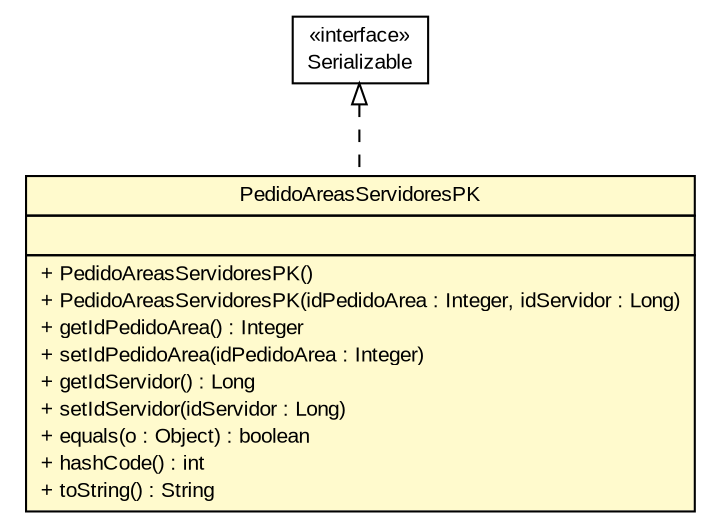 #!/usr/local/bin/dot
#
# Class diagram 
# Generated by UMLGraph version R5_6 (http://www.umlgraph.org/)
#

digraph G {
	edge [fontname="arial",fontsize=10,labelfontname="arial",labelfontsize=10];
	node [fontname="arial",fontsize=10,shape=plaintext];
	nodesep=0.25;
	ranksep=0.5;
	// br.gov.to.sefaz.arr.persistence.entity.PedidoAreasServidoresPK
	c574930 [label=<<table title="br.gov.to.sefaz.arr.persistence.entity.PedidoAreasServidoresPK" border="0" cellborder="1" cellspacing="0" cellpadding="2" port="p" bgcolor="lemonChiffon" href="./PedidoAreasServidoresPK.html">
		<tr><td><table border="0" cellspacing="0" cellpadding="1">
<tr><td align="center" balign="center"> PedidoAreasServidoresPK </td></tr>
		</table></td></tr>
		<tr><td><table border="0" cellspacing="0" cellpadding="1">
<tr><td align="left" balign="left">  </td></tr>
		</table></td></tr>
		<tr><td><table border="0" cellspacing="0" cellpadding="1">
<tr><td align="left" balign="left"> + PedidoAreasServidoresPK() </td></tr>
<tr><td align="left" balign="left"> + PedidoAreasServidoresPK(idPedidoArea : Integer, idServidor : Long) </td></tr>
<tr><td align="left" balign="left"> + getIdPedidoArea() : Integer </td></tr>
<tr><td align="left" balign="left"> + setIdPedidoArea(idPedidoArea : Integer) </td></tr>
<tr><td align="left" balign="left"> + getIdServidor() : Long </td></tr>
<tr><td align="left" balign="left"> + setIdServidor(idServidor : Long) </td></tr>
<tr><td align="left" balign="left"> + equals(o : Object) : boolean </td></tr>
<tr><td align="left" balign="left"> + hashCode() : int </td></tr>
<tr><td align="left" balign="left"> + toString() : String </td></tr>
		</table></td></tr>
		</table>>, URL="./PedidoAreasServidoresPK.html", fontname="arial", fontcolor="black", fontsize=10.0];
	//br.gov.to.sefaz.arr.persistence.entity.PedidoAreasServidoresPK implements java.io.Serializable
	c575184:p -> c574930:p [dir=back,arrowtail=empty,style=dashed];
	// java.io.Serializable
	c575184 [label=<<table title="java.io.Serializable" border="0" cellborder="1" cellspacing="0" cellpadding="2" port="p" href="http://java.sun.com/j2se/1.4.2/docs/api/java/io/Serializable.html">
		<tr><td><table border="0" cellspacing="0" cellpadding="1">
<tr><td align="center" balign="center"> &#171;interface&#187; </td></tr>
<tr><td align="center" balign="center"> Serializable </td></tr>
		</table></td></tr>
		</table>>, URL="http://java.sun.com/j2se/1.4.2/docs/api/java/io/Serializable.html", fontname="arial", fontcolor="black", fontsize=10.0];
}


